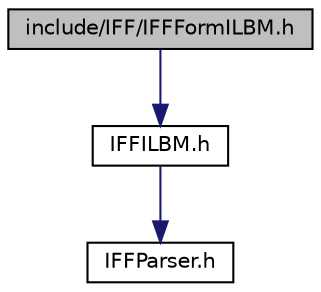 digraph G
{
  edge [fontname="Helvetica",fontsize="10",labelfontname="Helvetica",labelfontsize="10"];
  node [fontname="Helvetica",fontsize="10",shape=record];
  Node1 [label="include/IFF/IFFFormILBM.h",height=0.2,width=0.4,color="black", fillcolor="grey75", style="filled" fontcolor="black"];
  Node1 -> Node2 [color="midnightblue",fontsize="10",style="solid",fontname="Helvetica"];
  Node2 [label="IFFILBM.h",height=0.2,width=0.4,color="black", fillcolor="white", style="filled",URL="$_i_f_f_i_l_b_m_8h.html"];
  Node2 -> Node3 [color="midnightblue",fontsize="10",style="solid",fontname="Helvetica"];
  Node3 [label="IFFParser.h",height=0.2,width=0.4,color="black", fillcolor="white", style="filled",URL="$_i_f_f_parser_8h.html"];
}

